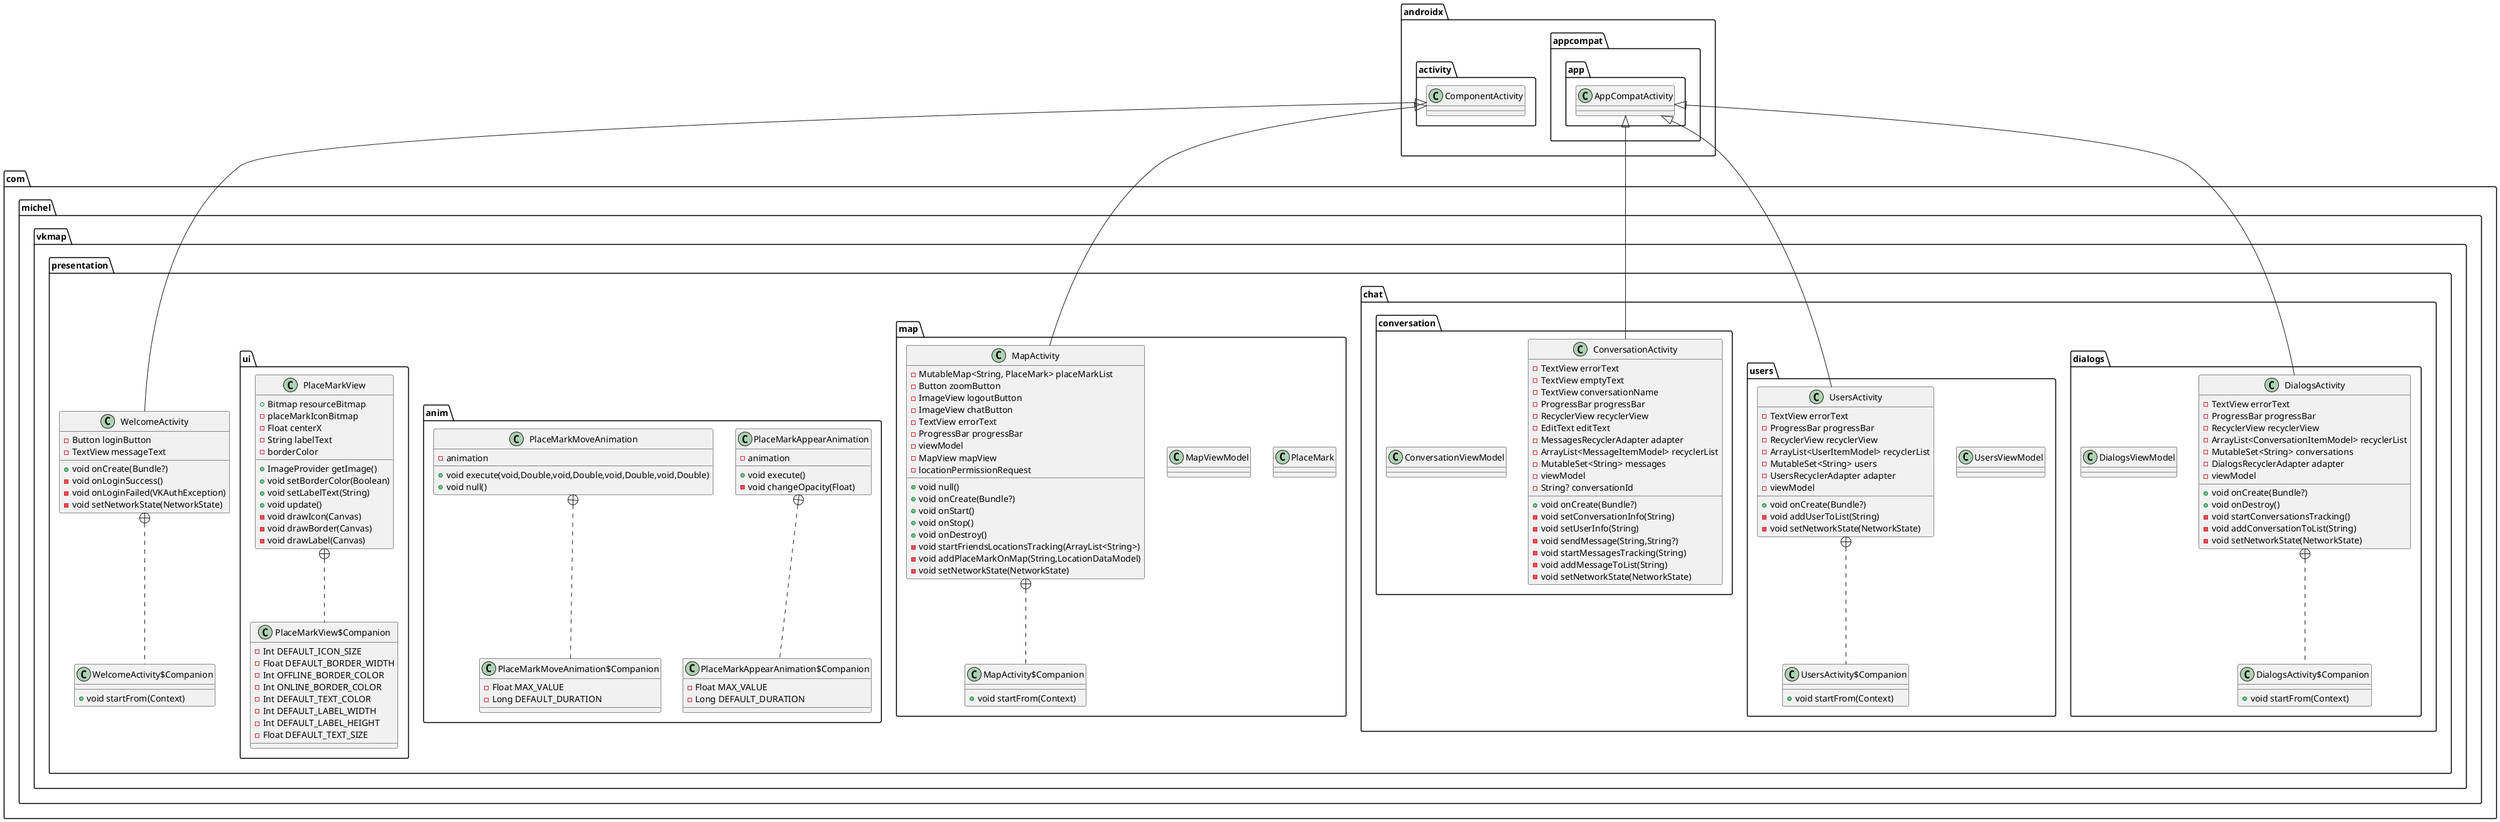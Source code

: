 @startuml
class com.michel.vkmap.presentation.chat.dialogs.DialogsActivity$Companion {
+ void startFrom(Context)
}

class com.michel.vkmap.presentation.chat.dialogs.DialogsActivity {
- TextView errorText
- ProgressBar progressBar
- RecyclerView recyclerView
- ArrayList<ConversationItemModel> recyclerList
- MutableSet<String> conversations
- DialogsRecyclerAdapter adapter
-  viewModel
+ void onCreate(Bundle?)
+ void onDestroy()
- void startConversationsTracking()
- void addConversationToList(String)
- void setNetworkState(NetworkState)
}


class com.michel.vkmap.presentation.chat.users.UsersViewModel {
}
class com.michel.vkmap.presentation.map.PlaceMark {
}
class com.michel.vkmap.presentation.map.MapViewModel {
}
class com.michel.vkmap.presentation.chat.dialogs.DialogsViewModel {
}
class com.michel.vkmap.presentation.map.MapActivity$Companion {
+ void startFrom(Context)
}

class com.michel.vkmap.presentation.map.MapActivity {
- MutableMap<String, PlaceMark> placeMarkList
- Button zoomButton
- ImageView logoutButton
- ImageView chatButton
- TextView errorText
- ProgressBar progressBar
-  viewModel
- MapView mapView
-  locationPermissionRequest
+ void null()
+ void onCreate(Bundle?)
+ void onStart()
+ void onStop()
+ void onDestroy()
- void startFriendsLocationsTracking(ArrayList<String>)
- void addPlaceMarkOnMap(String,LocationDataModel)
- void setNetworkState(NetworkState)
}


class com.michel.vkmap.presentation.chat.conversation.ConversationActivity {
- TextView errorText
- TextView emptyText
- TextView conversationName
- ProgressBar progressBar
- RecyclerView recyclerView
- EditText editText
- MessagesRecyclerAdapter adapter
- ArrayList<MessageItemModel> recyclerList
- MutableSet<String> messages
-  viewModel
- String? conversationId
+ void onCreate(Bundle?)
- void setConversationInfo(String)
- void setUserInfo(String)
- void sendMessage(String,String?)
- void startMessagesTracking(String)
- void addMessageToList(String)
- void setNetworkState(NetworkState)
}


class com.michel.vkmap.presentation.WelcomeActivity$Companion {
+ void startFrom(Context)
}

class com.michel.vkmap.presentation.WelcomeActivity {
- Button loginButton
- TextView messageText
+ void onCreate(Bundle?)
- void onLoginSuccess()
- void onLoginFailed(VKAuthException)
- void setNetworkState(NetworkState)
}


class com.michel.vkmap.presentation.anim.PlaceMarkAppearAnimation$Companion {
- Float MAX_VALUE
- Long DEFAULT_DURATION
}

class com.michel.vkmap.presentation.anim.PlaceMarkAppearAnimation {
-  animation
+ void execute()
- void changeOpacity(Float)
}


class com.michel.vkmap.presentation.chat.users.UsersActivity$Companion {
+ void startFrom(Context)
}

class com.michel.vkmap.presentation.chat.users.UsersActivity {
- TextView errorText
- ProgressBar progressBar
- RecyclerView recyclerView
- ArrayList<UserItemModel> recyclerList
- MutableSet<String> users
- UsersRecyclerAdapter adapter
-  viewModel
+ void onCreate(Bundle?)
- void addUserToList(String)
- void setNetworkState(NetworkState)
}


class com.michel.vkmap.presentation.ui.PlaceMarkView$Companion {
- Int DEFAULT_ICON_SIZE
- Float DEFAULT_BORDER_WIDTH
- Int OFFLINE_BORDER_COLOR
- Int ONLINE_BORDER_COLOR
- Int DEFAULT_TEXT_COLOR
- Int DEFAULT_LABEL_WIDTH
- Int DEFAULT_LABEL_HEIGHT
- Float DEFAULT_TEXT_SIZE
}

class com.michel.vkmap.presentation.ui.PlaceMarkView {
+ Bitmap resourceBitmap
-  placeMarkIconBitmap
- Float centerX
- String labelText
-  borderColor
+ ImageProvider getImage()
+ void setBorderColor(Boolean)
+ void setLabelText(String)
+ void update()
- void drawIcon(Canvas)
- void drawBorder(Canvas)
- void drawLabel(Canvas)
}


class com.michel.vkmap.presentation.chat.conversation.ConversationViewModel {
}
class com.michel.vkmap.presentation.anim.PlaceMarkMoveAnimation$Companion {
- Float MAX_VALUE
- Long DEFAULT_DURATION
}

class com.michel.vkmap.presentation.anim.PlaceMarkMoveAnimation {
-  animation
+ void execute(void,Double,void,Double,void,Double,void,Double)
+ void null()
}




com.michel.vkmap.presentation.chat.dialogs.DialogsActivity +.. com.michel.vkmap.presentation.chat.dialogs.DialogsActivity$Companion
androidx.appcompat.app.AppCompatActivity <|-- com.michel.vkmap.presentation.chat.dialogs.DialogsActivity
com.michel.vkmap.presentation.map.MapActivity +.. com.michel.vkmap.presentation.map.MapActivity$Companion
androidx.activity.ComponentActivity <|-- com.michel.vkmap.presentation.map.MapActivity
androidx.appcompat.app.AppCompatActivity <|-- com.michel.vkmap.presentation.chat.conversation.ConversationActivity
com.michel.vkmap.presentation.WelcomeActivity +.. com.michel.vkmap.presentation.WelcomeActivity$Companion
androidx.activity.ComponentActivity <|-- com.michel.vkmap.presentation.WelcomeActivity
com.michel.vkmap.presentation.anim.PlaceMarkAppearAnimation +.. com.michel.vkmap.presentation.anim.PlaceMarkAppearAnimation$Companion
com.michel.vkmap.presentation.chat.users.UsersActivity +.. com.michel.vkmap.presentation.chat.users.UsersActivity$Companion
androidx.appcompat.app.AppCompatActivity <|-- com.michel.vkmap.presentation.chat.users.UsersActivity
com.michel.vkmap.presentation.ui.PlaceMarkView +.. com.michel.vkmap.presentation.ui.PlaceMarkView$Companion
com.michel.vkmap.presentation.anim.PlaceMarkMoveAnimation +.. com.michel.vkmap.presentation.anim.PlaceMarkMoveAnimation$Companion
@enduml